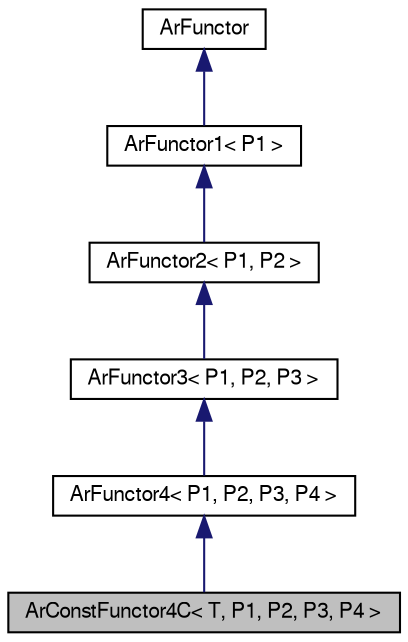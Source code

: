 digraph G
{
  edge [fontname="FreeSans",fontsize=10,labelfontname="FreeSans",labelfontsize=10];
  node [fontname="FreeSans",fontsize=10,shape=record];
  Node1 [label="ArConstFunctor4C\< T, P1, P2, P3, P4 \>",height=0.2,width=0.4,color="black", fillcolor="grey75", style="filled" fontcolor="black"];
  Node2 -> Node1 [dir=back,color="midnightblue",fontsize=10,style="solid",fontname="FreeSans"];
  Node2 [label="ArFunctor4\< P1, P2, P3, P4 \>",height=0.2,width=0.4,color="black", fillcolor="white", style="filled",URL="$classArFunctor4.html",tooltip="Base class for functors with 4 parameters."];
  Node3 -> Node2 [dir=back,color="midnightblue",fontsize=10,style="solid",fontname="FreeSans"];
  Node3 [label="ArFunctor3\< P1, P2, P3 \>",height=0.2,width=0.4,color="black", fillcolor="white", style="filled",URL="$classArFunctor3.html",tooltip="Base class for functors with 3 parameters."];
  Node4 -> Node3 [dir=back,color="midnightblue",fontsize=10,style="solid",fontname="FreeSans"];
  Node4 [label="ArFunctor2\< P1, P2 \>",height=0.2,width=0.4,color="black", fillcolor="white", style="filled",URL="$classArFunctor2.html",tooltip="Base class for functors with 2 parameters."];
  Node5 -> Node4 [dir=back,color="midnightblue",fontsize=10,style="solid",fontname="FreeSans"];
  Node5 [label="ArFunctor1\< P1 \>",height=0.2,width=0.4,color="black", fillcolor="white", style="filled",URL="$classArFunctor1.html",tooltip="Base class for functors with 1 parameter."];
  Node6 -> Node5 [dir=back,color="midnightblue",fontsize=10,style="solid",fontname="FreeSans"];
  Node6 [label="ArFunctor",height=0.2,width=0.4,color="black", fillcolor="white", style="filled",URL="$classArFunctor.html",tooltip="Base class for functors."];
}
